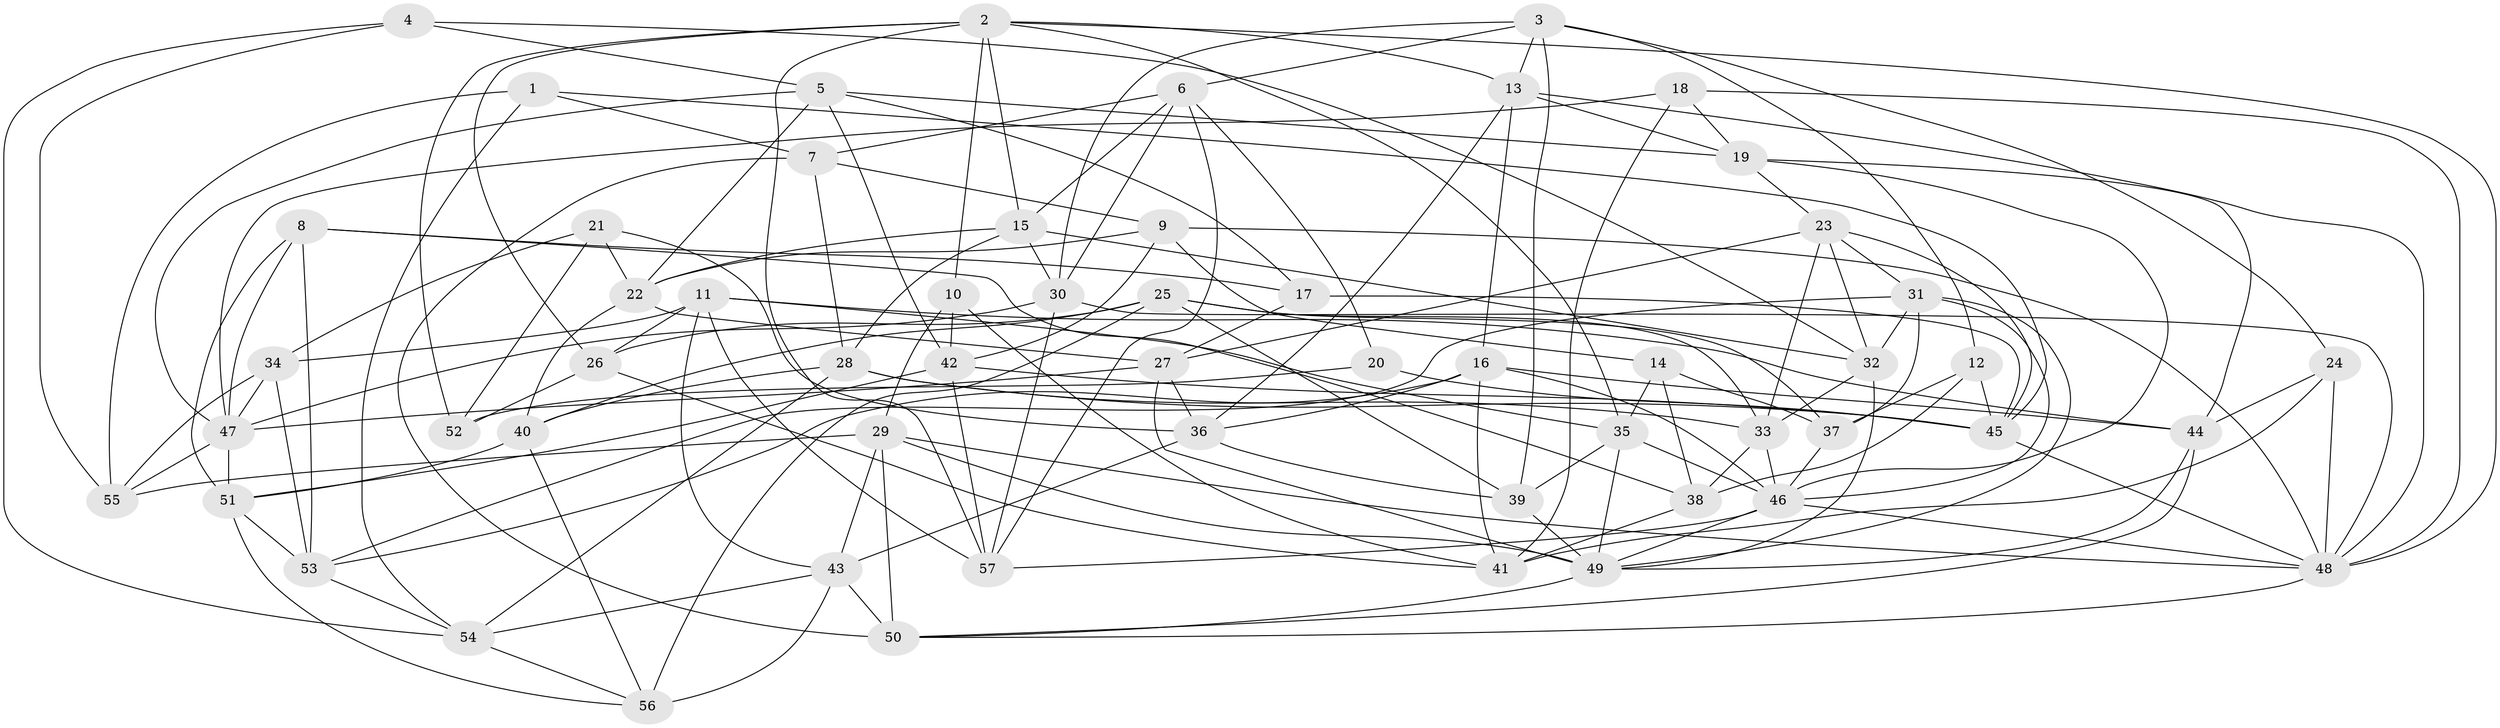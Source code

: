 // original degree distribution, {4: 1.0}
// Generated by graph-tools (version 1.1) at 2025/26/03/09/25 03:26:53]
// undirected, 57 vertices, 162 edges
graph export_dot {
graph [start="1"]
  node [color=gray90,style=filled];
  1;
  2;
  3;
  4;
  5;
  6;
  7;
  8;
  9;
  10;
  11;
  12;
  13;
  14;
  15;
  16;
  17;
  18;
  19;
  20;
  21;
  22;
  23;
  24;
  25;
  26;
  27;
  28;
  29;
  30;
  31;
  32;
  33;
  34;
  35;
  36;
  37;
  38;
  39;
  40;
  41;
  42;
  43;
  44;
  45;
  46;
  47;
  48;
  49;
  50;
  51;
  52;
  53;
  54;
  55;
  56;
  57;
  1 -- 7 [weight=1.0];
  1 -- 45 [weight=1.0];
  1 -- 54 [weight=1.0];
  1 -- 55 [weight=1.0];
  2 -- 10 [weight=1.0];
  2 -- 13 [weight=1.0];
  2 -- 15 [weight=1.0];
  2 -- 26 [weight=1.0];
  2 -- 35 [weight=1.0];
  2 -- 48 [weight=1.0];
  2 -- 52 [weight=1.0];
  2 -- 57 [weight=1.0];
  3 -- 6 [weight=1.0];
  3 -- 12 [weight=1.0];
  3 -- 13 [weight=1.0];
  3 -- 24 [weight=1.0];
  3 -- 30 [weight=1.0];
  3 -- 39 [weight=1.0];
  4 -- 5 [weight=1.0];
  4 -- 32 [weight=1.0];
  4 -- 54 [weight=1.0];
  4 -- 55 [weight=1.0];
  5 -- 17 [weight=1.0];
  5 -- 19 [weight=1.0];
  5 -- 22 [weight=1.0];
  5 -- 42 [weight=1.0];
  5 -- 47 [weight=1.0];
  6 -- 7 [weight=1.0];
  6 -- 15 [weight=1.0];
  6 -- 20 [weight=1.0];
  6 -- 30 [weight=1.0];
  6 -- 57 [weight=1.0];
  7 -- 9 [weight=2.0];
  7 -- 28 [weight=1.0];
  7 -- 50 [weight=1.0];
  8 -- 17 [weight=1.0];
  8 -- 38 [weight=2.0];
  8 -- 47 [weight=1.0];
  8 -- 51 [weight=1.0];
  8 -- 53 [weight=1.0];
  9 -- 14 [weight=1.0];
  9 -- 22 [weight=1.0];
  9 -- 42 [weight=1.0];
  9 -- 48 [weight=1.0];
  10 -- 29 [weight=1.0];
  10 -- 41 [weight=1.0];
  10 -- 42 [weight=1.0];
  11 -- 26 [weight=1.0];
  11 -- 34 [weight=1.0];
  11 -- 35 [weight=1.0];
  11 -- 43 [weight=1.0];
  11 -- 44 [weight=1.0];
  11 -- 57 [weight=1.0];
  12 -- 37 [weight=1.0];
  12 -- 38 [weight=1.0];
  12 -- 45 [weight=1.0];
  13 -- 16 [weight=1.0];
  13 -- 19 [weight=1.0];
  13 -- 36 [weight=1.0];
  13 -- 48 [weight=1.0];
  14 -- 35 [weight=1.0];
  14 -- 37 [weight=1.0];
  14 -- 38 [weight=1.0];
  15 -- 22 [weight=1.0];
  15 -- 28 [weight=1.0];
  15 -- 30 [weight=1.0];
  15 -- 32 [weight=1.0];
  16 -- 36 [weight=1.0];
  16 -- 41 [weight=1.0];
  16 -- 44 [weight=1.0];
  16 -- 46 [weight=1.0];
  16 -- 53 [weight=1.0];
  17 -- 27 [weight=1.0];
  17 -- 45 [weight=1.0];
  18 -- 19 [weight=1.0];
  18 -- 41 [weight=1.0];
  18 -- 47 [weight=1.0];
  18 -- 48 [weight=1.0];
  19 -- 23 [weight=1.0];
  19 -- 44 [weight=1.0];
  19 -- 46 [weight=1.0];
  20 -- 45 [weight=1.0];
  20 -- 52 [weight=2.0];
  21 -- 22 [weight=1.0];
  21 -- 34 [weight=1.0];
  21 -- 36 [weight=1.0];
  21 -- 52 [weight=1.0];
  22 -- 27 [weight=1.0];
  22 -- 40 [weight=1.0];
  23 -- 27 [weight=1.0];
  23 -- 31 [weight=1.0];
  23 -- 32 [weight=1.0];
  23 -- 33 [weight=1.0];
  23 -- 45 [weight=1.0];
  24 -- 41 [weight=1.0];
  24 -- 44 [weight=1.0];
  24 -- 48 [weight=1.0];
  25 -- 26 [weight=1.0];
  25 -- 33 [weight=1.0];
  25 -- 37 [weight=1.0];
  25 -- 39 [weight=1.0];
  25 -- 40 [weight=1.0];
  25 -- 56 [weight=1.0];
  26 -- 41 [weight=1.0];
  26 -- 52 [weight=2.0];
  27 -- 36 [weight=1.0];
  27 -- 47 [weight=1.0];
  27 -- 49 [weight=1.0];
  28 -- 33 [weight=1.0];
  28 -- 40 [weight=1.0];
  28 -- 45 [weight=1.0];
  28 -- 54 [weight=1.0];
  29 -- 43 [weight=1.0];
  29 -- 48 [weight=1.0];
  29 -- 49 [weight=1.0];
  29 -- 50 [weight=1.0];
  29 -- 55 [weight=1.0];
  30 -- 47 [weight=1.0];
  30 -- 48 [weight=1.0];
  30 -- 57 [weight=1.0];
  31 -- 32 [weight=1.0];
  31 -- 37 [weight=1.0];
  31 -- 46 [weight=1.0];
  31 -- 49 [weight=1.0];
  31 -- 53 [weight=1.0];
  32 -- 33 [weight=1.0];
  32 -- 49 [weight=1.0];
  33 -- 38 [weight=1.0];
  33 -- 46 [weight=1.0];
  34 -- 47 [weight=1.0];
  34 -- 53 [weight=1.0];
  34 -- 55 [weight=2.0];
  35 -- 39 [weight=1.0];
  35 -- 46 [weight=1.0];
  35 -- 49 [weight=1.0];
  36 -- 39 [weight=1.0];
  36 -- 43 [weight=1.0];
  37 -- 46 [weight=2.0];
  38 -- 41 [weight=1.0];
  39 -- 49 [weight=2.0];
  40 -- 51 [weight=1.0];
  40 -- 56 [weight=2.0];
  42 -- 45 [weight=1.0];
  42 -- 51 [weight=1.0];
  42 -- 57 [weight=1.0];
  43 -- 50 [weight=1.0];
  43 -- 54 [weight=1.0];
  43 -- 56 [weight=1.0];
  44 -- 49 [weight=1.0];
  44 -- 50 [weight=1.0];
  45 -- 48 [weight=1.0];
  46 -- 48 [weight=1.0];
  46 -- 49 [weight=1.0];
  46 -- 57 [weight=1.0];
  47 -- 51 [weight=1.0];
  47 -- 55 [weight=1.0];
  48 -- 50 [weight=1.0];
  49 -- 50 [weight=1.0];
  51 -- 53 [weight=1.0];
  51 -- 56 [weight=1.0];
  53 -- 54 [weight=1.0];
  54 -- 56 [weight=1.0];
}
